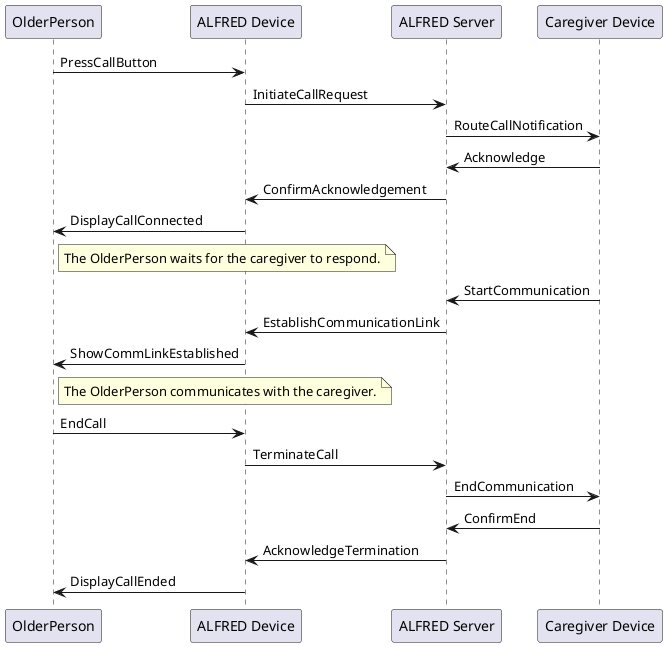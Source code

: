 @startuml
participant OlderPerson as person
participant "ALFRED Device" as alfred
participant "ALFRED Server" as server
participant "Caregiver Device" as caregiver

person -> alfred : PressCallButton
alfred -> server : InitiateCallRequest
server -> caregiver : RouteCallNotification
caregiver -> server : Acknowledge
server -> alfred : ConfirmAcknowledgement
alfred -> person : DisplayCallConnected

note right of person: The OlderPerson waits for the caregiver to respond.

caregiver -> server : StartCommunication
server -> alfred : EstablishCommunicationLink
alfred -> person : ShowCommLinkEstablished

note right of person: The OlderPerson communicates with the caregiver.

person -> alfred : EndCall
alfred -> server : TerminateCall
server -> caregiver : EndCommunication
caregiver -> server : ConfirmEnd
server -> alfred : AcknowledgeTermination
alfred -> person : DisplayCallEnded

@enduml